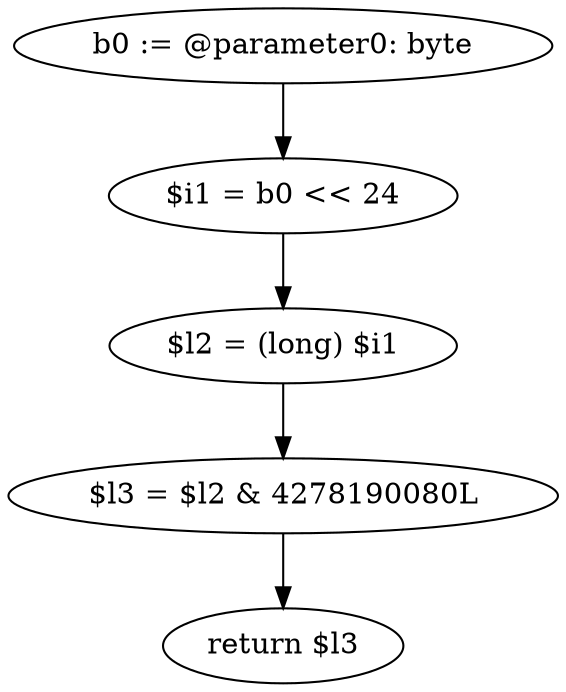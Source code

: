 digraph "unitGraph" {
    "b0 := @parameter0: byte"
    "$i1 = b0 << 24"
    "$l2 = (long) $i1"
    "$l3 = $l2 & 4278190080L"
    "return $l3"
    "b0 := @parameter0: byte"->"$i1 = b0 << 24";
    "$i1 = b0 << 24"->"$l2 = (long) $i1";
    "$l2 = (long) $i1"->"$l3 = $l2 & 4278190080L";
    "$l3 = $l2 & 4278190080L"->"return $l3";
}

